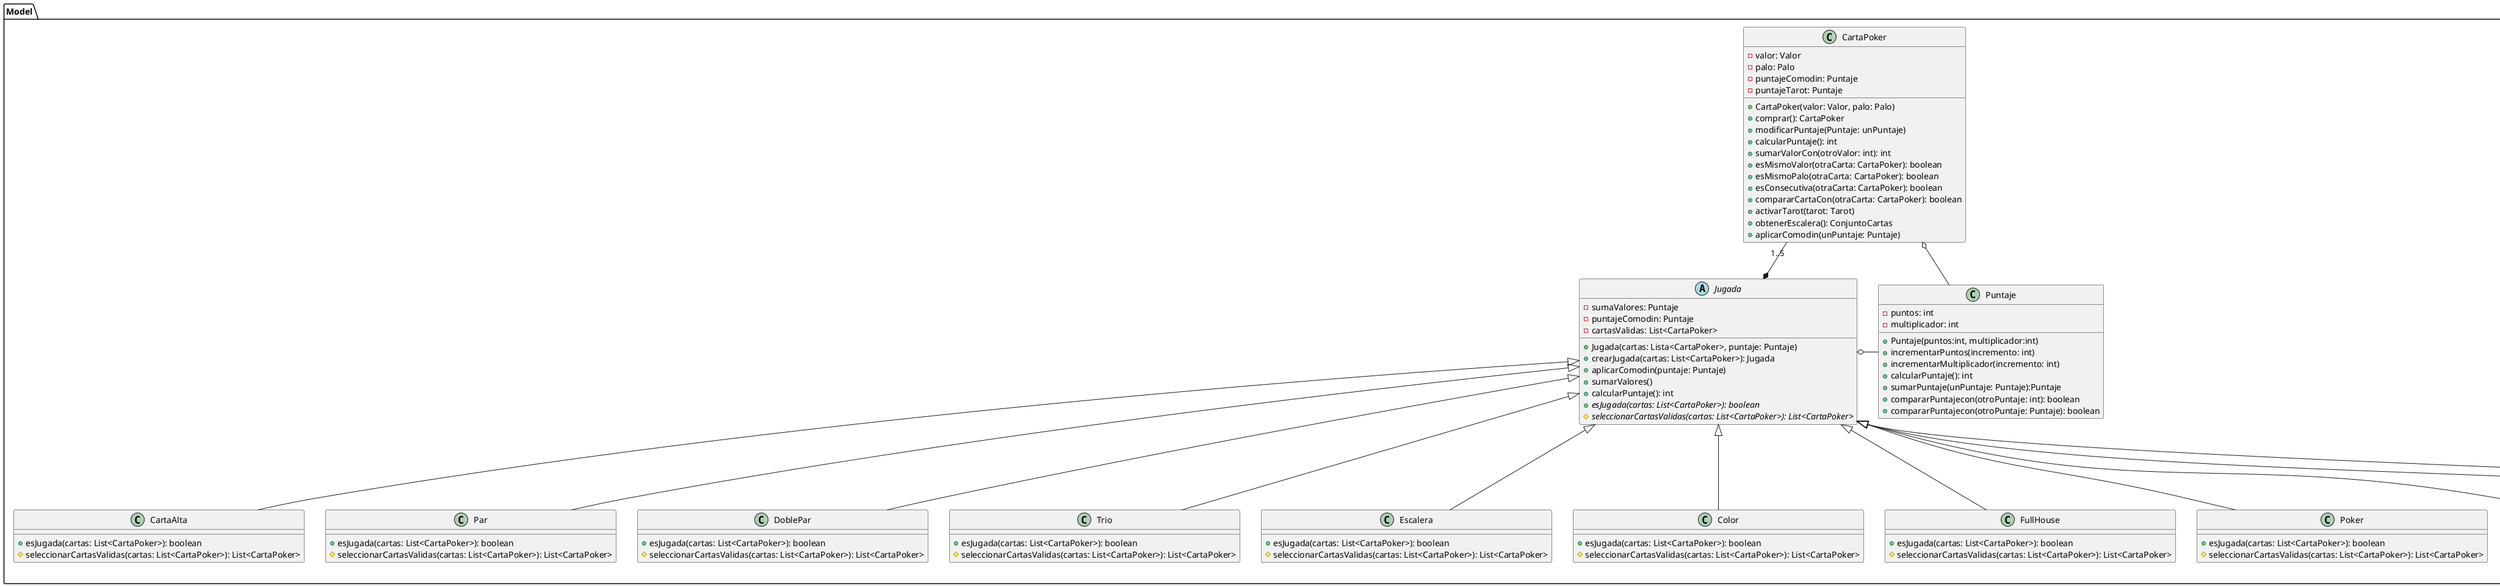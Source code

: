 @startuml
package Model {

    class Puntaje {
        - puntos: int
        - multiplicador: int

        + Puntaje(puntos:int, multiplicador:int)
        + incrementarPuntos(incremento: int)
        + incrementarMultiplicador(incremento: int)
        + calcularPuntaje(): int
        + sumarPuntaje(unPuntaje: Puntaje):Puntaje
        + compararPuntajecon(otroPuntaje: int): boolean
        + compararPuntajecon(otroPuntaje: Puntaje): boolean
    }

    class CartaPoker {
        - valor: Valor
        - palo: Palo
        - puntajeComodin: Puntaje
        - puntajeTarot: Puntaje

        + CartaPoker(valor: Valor, palo: Palo)
        + comprar(): CartaPoker
        + modificarPuntaje(Puntaje: unPuntaje)
        + calcularPuntaje(): int
        + sumarValorCon(otroValor: int): int
        + esMismoValor(otraCarta: CartaPoker): boolean
        + esMismoPalo(otraCarta: CartaPoker): boolean
        + esConsecutiva(otraCarta: CartaPoker): boolean
        + compararCartaCon(otraCarta: CartaPoker): boolean
        + activarTarot(tarot: Tarot)
        + obtenerEscalera(): ConjuntoCartas
        + aplicarComodin(unPuntaje: Puntaje)
    }

    abstract class Jugada {
        - sumaValores: Puntaje
        - puntajeComodin: Puntaje
        - cartasValidas: List<CartaPoker>

        + Jugada(cartas: Lista<CartaPoker>, puntaje: Puntaje)
        + crearJugada(cartas: List<CartaPoker>): Jugada
        + aplicarComodin(puntaje: Puntaje)
        + sumarValores()
        + calcularPuntaje(): int
        + {abstract}esJugada(cartas: List<CartaPoker>): boolean
        # {abstract}seleccionarCartasValidas(cartas: List<CartaPoker>): List<CartaPoker>
    }

    class CartaAlta {
        + esJugada(cartas: List<CartaPoker>): boolean
        # seleccionarCartasValidas(cartas: List<CartaPoker>): List<CartaPoker>
    }

    class Par {
        + esJugada(cartas: List<CartaPoker>): boolean
        # seleccionarCartasValidas(cartas: List<CartaPoker>): List<CartaPoker>
    }

    class DoblePar {
        + esJugada(cartas: List<CartaPoker>): boolean
        # seleccionarCartasValidas(cartas: List<CartaPoker>): List<CartaPoker>
    }

    class Trio {
        + esJugada(cartas: List<CartaPoker>): boolean
        # seleccionarCartasValidas(cartas: List<CartaPoker>): List<CartaPoker>
    }

    class Escalera {
        + esJugada(cartas: List<CartaPoker>): boolean
        # seleccionarCartasValidas(cartas: List<CartaPoker>): List<CartaPoker>
    }

    class Color {
        + esJugada(cartas: List<CartaPoker>): boolean
        # seleccionarCartasValidas(cartas: List<CartaPoker>): List<CartaPoker>
    }

    class FullHouse {
        + esJugada(cartas: List<CartaPoker>): boolean
        # seleccionarCartasValidas(cartas: List<CartaPoker>): List<CartaPoker>
    }

    class Poker {
        + esJugada(cartas: List<CartaPoker>): boolean
        # seleccionarCartasValidas(cartas: List<CartaPoker>): List<CartaPoker>
    }

    class EscaleraColor {
        + esJugada(cartas: List<CartaPoker>): boolean
        # seleccionarCartasValidas(cartas: List<CartaPoker>): List<CartaPoker>
    }

    class EscaleraReal {
        + esJugada(cartas: List<CartaPoker>): boolean
        # seleccionarCartasValidas(cartas: List<CartaPoker>): List<CartaPoker>
    }

    class Descarte{
        - puntajeComodin: Puntaje
        + Descarte(cartas: List<CartaPoker>)
        + esJugada(cartas: List<CartaPoker>): boolean
        # seleccionarCartasValidas(cartas: List<CartaPoker>): List<CartaPoker>
    }

    Jugada *-up- "1..5"CartaPoker
    Jugada o-right- Puntaje
    CartaPoker o-- Puntaje

    CartaAlta -up--|> Jugada
    Par -up--|> Jugada
    DoblePar -up--|> Jugada
    Trio -up--|> Jugada
    Escalera -up--|> Jugada
    Color -up--|> Jugada
    FullHouse -up--|> Jugada
    Poker -up--|> Jugada
    EscaleraColor -up--|> Jugada
    EscaleraReal -up--|> Jugada
    Descarte -up--|> Jugada
}
@enduml